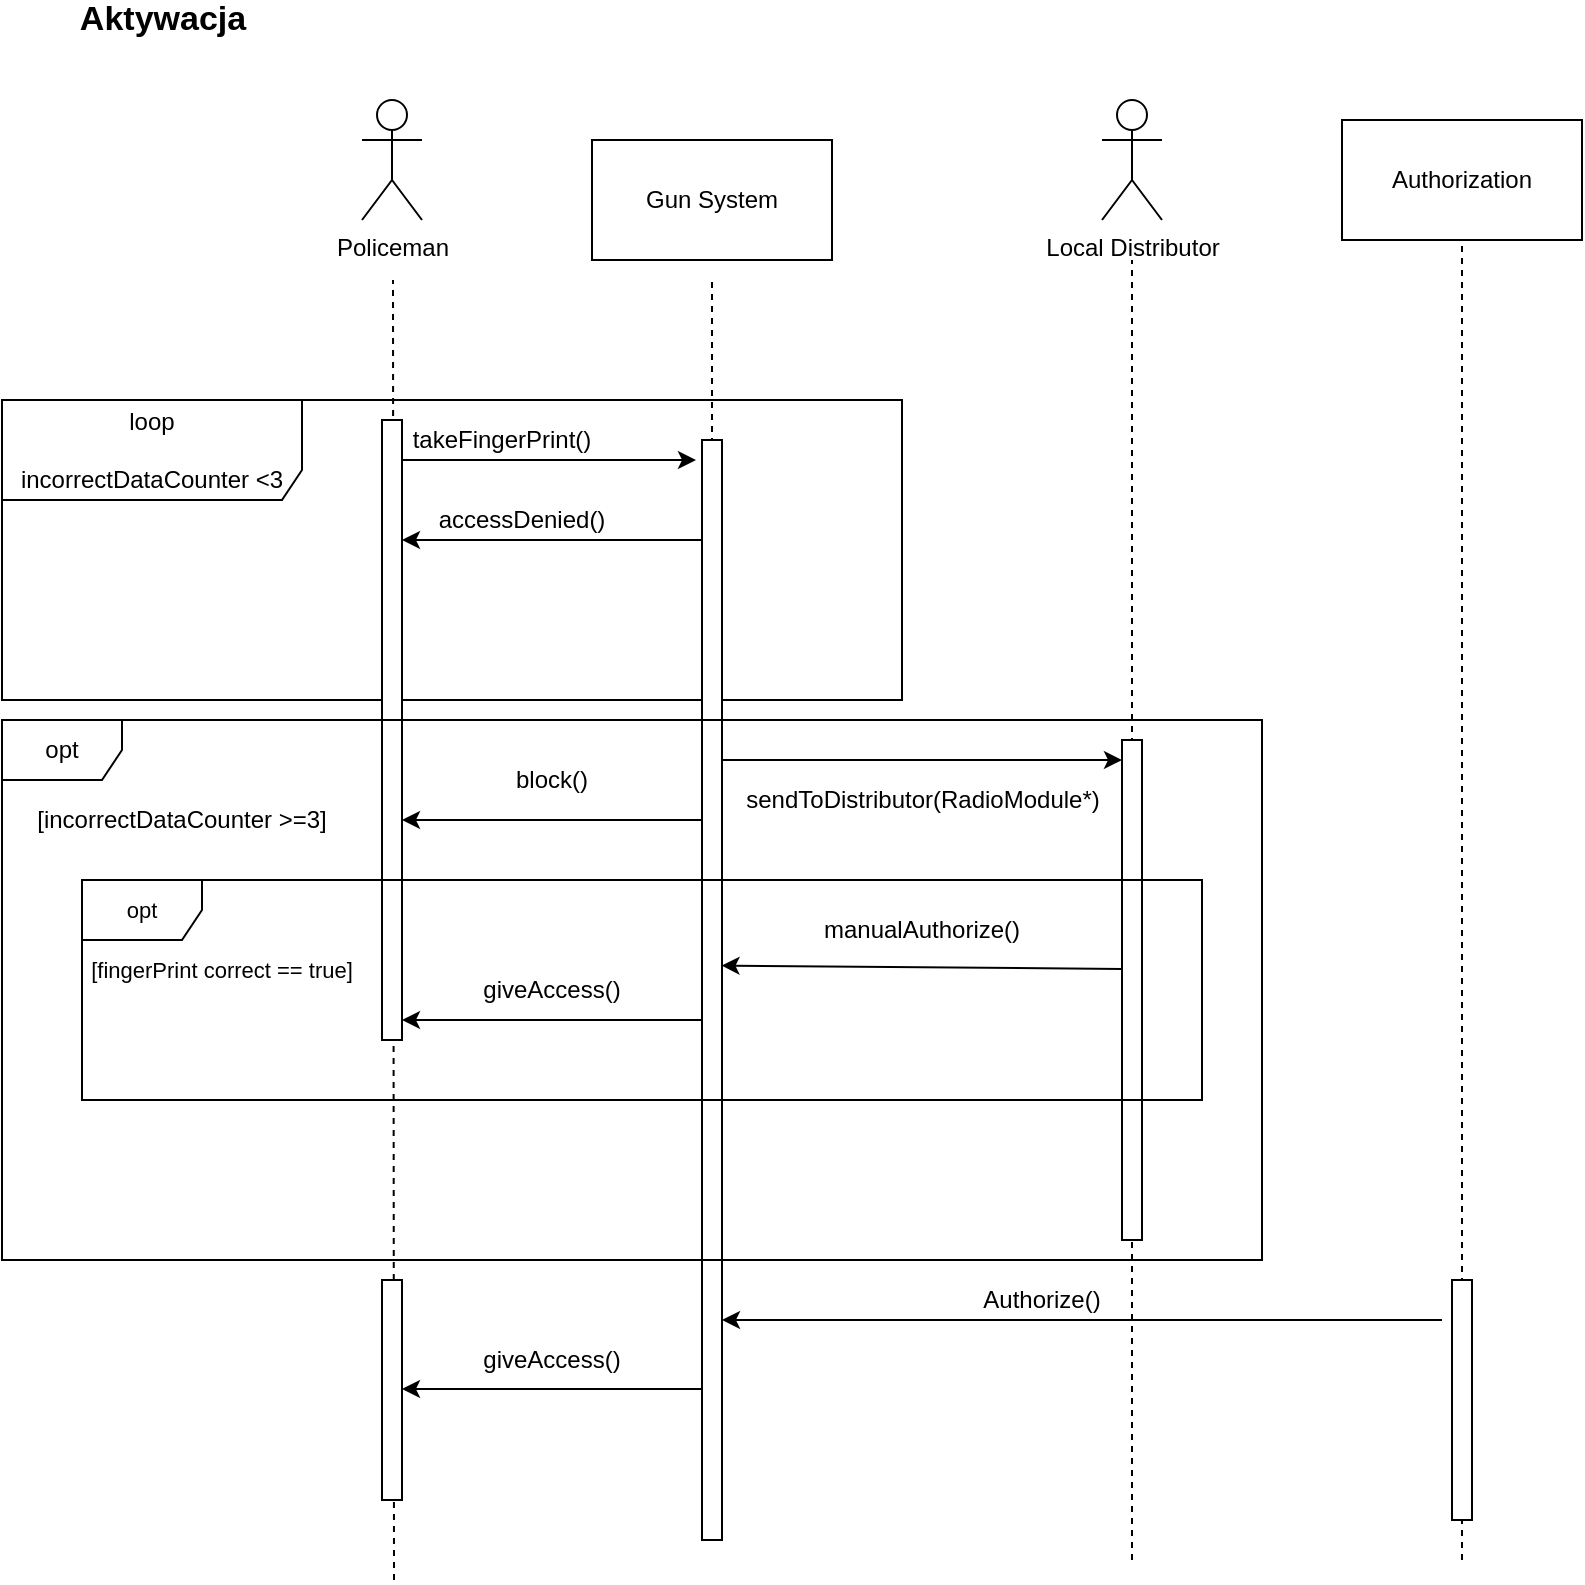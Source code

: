 <mxfile version="13.10.9" type="github">
  <diagram name="Page-1" id="13e1069c-82ec-6db2-03f1-153e76fe0fe0">
    <mxGraphModel dx="942" dy="583" grid="1" gridSize="10" guides="1" tooltips="1" connect="1" arrows="1" fold="1" page="1" pageScale="1" pageWidth="850" pageHeight="1100" background="#ffffff" math="0" shadow="0">
      <root>
        <mxCell id="0" />
        <mxCell id="1" parent="0" />
        <mxCell id="2huWn9lkmd3wU_CIS9U9-1" value="Policeman" style="shape=umlActor;verticalLabelPosition=bottom;verticalAlign=top;html=1;outlineConnect=0;" vertex="1" parent="1">
          <mxGeometry x="200" y="70" width="30" height="60" as="geometry" />
        </mxCell>
        <mxCell id="2huWn9lkmd3wU_CIS9U9-3" value="&lt;b&gt;&lt;font style=&quot;font-size: 17px&quot;&gt;Aktywacja&lt;/font&gt;&lt;/b&gt;" style="text;html=1;align=center;verticalAlign=middle;resizable=0;points=[];autosize=1;" vertex="1" parent="1">
          <mxGeometry x="50" y="20" width="100" height="20" as="geometry" />
        </mxCell>
        <mxCell id="2huWn9lkmd3wU_CIS9U9-7" value="Gun System " style="rounded=0;whiteSpace=wrap;html=1;" vertex="1" parent="1">
          <mxGeometry x="315" y="90" width="120" height="60" as="geometry" />
        </mxCell>
        <mxCell id="2huWn9lkmd3wU_CIS9U9-8" value="Local Distributor" style="shape=umlActor;verticalLabelPosition=bottom;verticalAlign=top;html=1;outlineConnect=0;" vertex="1" parent="1">
          <mxGeometry x="570" y="70" width="30" height="60" as="geometry" />
        </mxCell>
        <mxCell id="2huWn9lkmd3wU_CIS9U9-9" value="" style="endArrow=none;dashed=1;html=1;" edge="1" parent="1">
          <mxGeometry width="50" height="50" relative="1" as="geometry">
            <mxPoint x="216" y="810" as="sourcePoint" />
            <mxPoint x="215.5" y="160" as="targetPoint" />
          </mxGeometry>
        </mxCell>
        <mxCell id="2huWn9lkmd3wU_CIS9U9-10" value="&lt;div&gt;loop&lt;/div&gt;&lt;div&gt;&lt;br&gt;&lt;/div&gt;incorrectDataCounter &amp;lt;3" style="shape=umlFrame;whiteSpace=wrap;html=1;width=150;height=50;" vertex="1" parent="1">
          <mxGeometry x="20" y="220" width="450" height="150" as="geometry" />
        </mxCell>
        <mxCell id="2huWn9lkmd3wU_CIS9U9-11" value="" style="html=1;points=[];perimeter=orthogonalPerimeter;" vertex="1" parent="1">
          <mxGeometry x="210" y="230" width="10" height="310" as="geometry" />
        </mxCell>
        <mxCell id="2huWn9lkmd3wU_CIS9U9-15" value="" style="endArrow=classic;html=1;" edge="1" parent="1">
          <mxGeometry width="50" height="50" relative="1" as="geometry">
            <mxPoint x="220" y="250" as="sourcePoint" />
            <mxPoint x="367" y="250" as="targetPoint" />
          </mxGeometry>
        </mxCell>
        <mxCell id="2huWn9lkmd3wU_CIS9U9-16" value="takeFingerPrint()" style="text;html=1;strokeColor=none;fillColor=none;align=center;verticalAlign=middle;whiteSpace=wrap;rounded=0;" vertex="1" parent="1">
          <mxGeometry x="250" y="230" width="40" height="20" as="geometry" />
        </mxCell>
        <mxCell id="2huWn9lkmd3wU_CIS9U9-18" value="" style="endArrow=none;dashed=1;html=1;" edge="1" parent="1">
          <mxGeometry width="50" height="50" relative="1" as="geometry">
            <mxPoint x="375" y="590" as="sourcePoint" />
            <mxPoint x="375" y="160" as="targetPoint" />
          </mxGeometry>
        </mxCell>
        <mxCell id="2huWn9lkmd3wU_CIS9U9-19" value="" style="html=1;points=[];perimeter=orthogonalPerimeter;" vertex="1" parent="1">
          <mxGeometry x="370" y="240" width="10" height="550" as="geometry" />
        </mxCell>
        <mxCell id="2huWn9lkmd3wU_CIS9U9-22" value="" style="endArrow=classic;html=1;" edge="1" parent="1">
          <mxGeometry width="50" height="50" relative="1" as="geometry">
            <mxPoint x="370" y="290" as="sourcePoint" />
            <mxPoint x="220" y="290" as="targetPoint" />
          </mxGeometry>
        </mxCell>
        <mxCell id="2huWn9lkmd3wU_CIS9U9-23" value="accessDenied()" style="text;html=1;strokeColor=none;fillColor=none;align=center;verticalAlign=middle;whiteSpace=wrap;rounded=0;" vertex="1" parent="1">
          <mxGeometry x="260" y="270" width="40" height="20" as="geometry" />
        </mxCell>
        <mxCell id="2huWn9lkmd3wU_CIS9U9-24" value="opt" style="shape=umlFrame;whiteSpace=wrap;html=1;" vertex="1" parent="1">
          <mxGeometry x="20" y="380" width="630" height="270" as="geometry" />
        </mxCell>
        <mxCell id="2huWn9lkmd3wU_CIS9U9-25" value="[incorrectDataCounter &amp;gt;=3]" style="text;html=1;strokeColor=none;fillColor=none;align=center;verticalAlign=middle;whiteSpace=wrap;rounded=0;" vertex="1" parent="1">
          <mxGeometry x="20" y="420" width="180" height="20" as="geometry" />
        </mxCell>
        <mxCell id="2huWn9lkmd3wU_CIS9U9-26" value="" style="endArrow=none;dashed=1;html=1;" edge="1" parent="1">
          <mxGeometry width="50" height="50" relative="1" as="geometry">
            <mxPoint x="585" y="800" as="sourcePoint" />
            <mxPoint x="585" y="150" as="targetPoint" />
          </mxGeometry>
        </mxCell>
        <mxCell id="2huWn9lkmd3wU_CIS9U9-27" value="" style="html=1;points=[];perimeter=orthogonalPerimeter;" vertex="1" parent="1">
          <mxGeometry x="580" y="390" width="10" height="250" as="geometry" />
        </mxCell>
        <mxCell id="2huWn9lkmd3wU_CIS9U9-30" value="" style="endArrow=classic;html=1;" edge="1" parent="1">
          <mxGeometry width="50" height="50" relative="1" as="geometry">
            <mxPoint x="380" y="400" as="sourcePoint" />
            <mxPoint x="580" y="400" as="targetPoint" />
          </mxGeometry>
        </mxCell>
        <mxCell id="2huWn9lkmd3wU_CIS9U9-31" value="sendToDistributor(RadioModule*)" style="edgeLabel;html=1;align=center;verticalAlign=middle;resizable=0;points=[];fontSize=12;" vertex="1" connectable="0" parent="2huWn9lkmd3wU_CIS9U9-30">
          <mxGeometry x="0.282" y="-4" relative="1" as="geometry">
            <mxPoint x="-28" y="16" as="offset" />
          </mxGeometry>
        </mxCell>
        <mxCell id="2huWn9lkmd3wU_CIS9U9-34" value="" style="endArrow=classic;html=1;" edge="1" parent="1">
          <mxGeometry width="50" height="50" relative="1" as="geometry">
            <mxPoint x="370" y="430" as="sourcePoint" />
            <mxPoint x="220" y="430" as="targetPoint" />
          </mxGeometry>
        </mxCell>
        <mxCell id="2huWn9lkmd3wU_CIS9U9-36" value="&lt;font style=&quot;font-size: 12px&quot;&gt;block()&lt;/font&gt;" style="text;html=1;strokeColor=none;fillColor=none;align=center;verticalAlign=middle;whiteSpace=wrap;rounded=0;fontSize=11;" vertex="1" parent="1">
          <mxGeometry x="275" y="400" width="40" height="20" as="geometry" />
        </mxCell>
        <mxCell id="2huWn9lkmd3wU_CIS9U9-38" value="opt" style="shape=umlFrame;whiteSpace=wrap;html=1;fontSize=11;" vertex="1" parent="1">
          <mxGeometry x="60" y="460" width="560" height="110" as="geometry" />
        </mxCell>
        <mxCell id="2huWn9lkmd3wU_CIS9U9-39" value="[fingerPrint correct == true]" style="text;html=1;strokeColor=none;fillColor=none;align=center;verticalAlign=middle;whiteSpace=wrap;rounded=0;fontSize=11;" vertex="1" parent="1">
          <mxGeometry x="60" y="495" width="140" height="20" as="geometry" />
        </mxCell>
        <mxCell id="2huWn9lkmd3wU_CIS9U9-40" value="" style="endArrow=classic;html=1;fontSize=11;entryX=0.571;entryY=0.389;entryDx=0;entryDy=0;entryPerimeter=0;" edge="1" parent="1" target="2huWn9lkmd3wU_CIS9U9-38">
          <mxGeometry width="50" height="50" relative="1" as="geometry">
            <mxPoint x="580" y="504.5" as="sourcePoint" />
            <mxPoint x="450" y="504.5" as="targetPoint" />
          </mxGeometry>
        </mxCell>
        <mxCell id="2huWn9lkmd3wU_CIS9U9-41" value="&lt;font style=&quot;font-size: 12px&quot;&gt;manual&lt;font style=&quot;font-size: 12px&quot;&gt;Authorize()&lt;/font&gt;&lt;/font&gt;" style="text;html=1;strokeColor=none;fillColor=none;align=center;verticalAlign=middle;whiteSpace=wrap;rounded=0;fontSize=11;" vertex="1" parent="1">
          <mxGeometry x="460" y="475" width="40" height="20" as="geometry" />
        </mxCell>
        <mxCell id="2huWn9lkmd3wU_CIS9U9-42" value="" style="endArrow=classic;html=1;" edge="1" parent="1">
          <mxGeometry width="50" height="50" relative="1" as="geometry">
            <mxPoint x="370" y="530" as="sourcePoint" />
            <mxPoint x="220" y="530" as="targetPoint" />
          </mxGeometry>
        </mxCell>
        <mxCell id="2huWn9lkmd3wU_CIS9U9-43" value="&lt;font style=&quot;font-size: 12px&quot;&gt;giveAccess()&lt;/font&gt;" style="text;html=1;strokeColor=none;fillColor=none;align=center;verticalAlign=middle;whiteSpace=wrap;rounded=0;fontSize=11;" vertex="1" parent="1">
          <mxGeometry x="275" y="505" width="40" height="20" as="geometry" />
        </mxCell>
        <mxCell id="2huWn9lkmd3wU_CIS9U9-45" value="Authorization" style="rounded=0;whiteSpace=wrap;html=1;" vertex="1" parent="1">
          <mxGeometry x="690" y="80" width="120" height="60" as="geometry" />
        </mxCell>
        <mxCell id="2huWn9lkmd3wU_CIS9U9-46" value="" style="endArrow=none;dashed=1;html=1;fontSize=12;entryX=0.5;entryY=1;entryDx=0;entryDy=0;" edge="1" parent="1" target="2huWn9lkmd3wU_CIS9U9-45">
          <mxGeometry width="50" height="50" relative="1" as="geometry">
            <mxPoint x="750" y="800" as="sourcePoint" />
            <mxPoint x="750" y="240" as="targetPoint" />
          </mxGeometry>
        </mxCell>
        <mxCell id="2huWn9lkmd3wU_CIS9U9-48" value="" style="html=1;points=[];perimeter=orthogonalPerimeter;fontSize=12;" vertex="1" parent="1">
          <mxGeometry x="745" y="660" width="10" height="120" as="geometry" />
        </mxCell>
        <mxCell id="2huWn9lkmd3wU_CIS9U9-49" value="" style="endArrow=classic;html=1;fontSize=11;entryX=0.571;entryY=0.389;entryDx=0;entryDy=0;entryPerimeter=0;" edge="1" parent="1">
          <mxGeometry width="50" height="50" relative="1" as="geometry">
            <mxPoint x="740" y="680" as="sourcePoint" />
            <mxPoint x="380" y="680" as="targetPoint" />
          </mxGeometry>
        </mxCell>
        <mxCell id="2huWn9lkmd3wU_CIS9U9-50" value="&lt;font style=&quot;font-size: 12px&quot;&gt;Authorize()&lt;/font&gt;" style="text;html=1;strokeColor=none;fillColor=none;align=center;verticalAlign=middle;whiteSpace=wrap;rounded=0;fontSize=11;" vertex="1" parent="1">
          <mxGeometry x="520" y="660" width="40" height="20" as="geometry" />
        </mxCell>
        <mxCell id="2huWn9lkmd3wU_CIS9U9-51" value="&lt;font style=&quot;font-size: 12px&quot;&gt;giveAccess()&lt;/font&gt;" style="text;html=1;strokeColor=none;fillColor=none;align=center;verticalAlign=middle;whiteSpace=wrap;rounded=0;fontSize=11;" vertex="1" parent="1">
          <mxGeometry x="275" y="690" width="40" height="20" as="geometry" />
        </mxCell>
        <mxCell id="2huWn9lkmd3wU_CIS9U9-52" value="" style="html=1;points=[];perimeter=orthogonalPerimeter;" vertex="1" parent="1">
          <mxGeometry x="210" y="660" width="10" height="110" as="geometry" />
        </mxCell>
        <mxCell id="2huWn9lkmd3wU_CIS9U9-53" value="" style="endArrow=classic;html=1;" edge="1" parent="1">
          <mxGeometry width="50" height="50" relative="1" as="geometry">
            <mxPoint x="370" y="714.5" as="sourcePoint" />
            <mxPoint x="220" y="714.5" as="targetPoint" />
          </mxGeometry>
        </mxCell>
      </root>
    </mxGraphModel>
  </diagram>
</mxfile>
